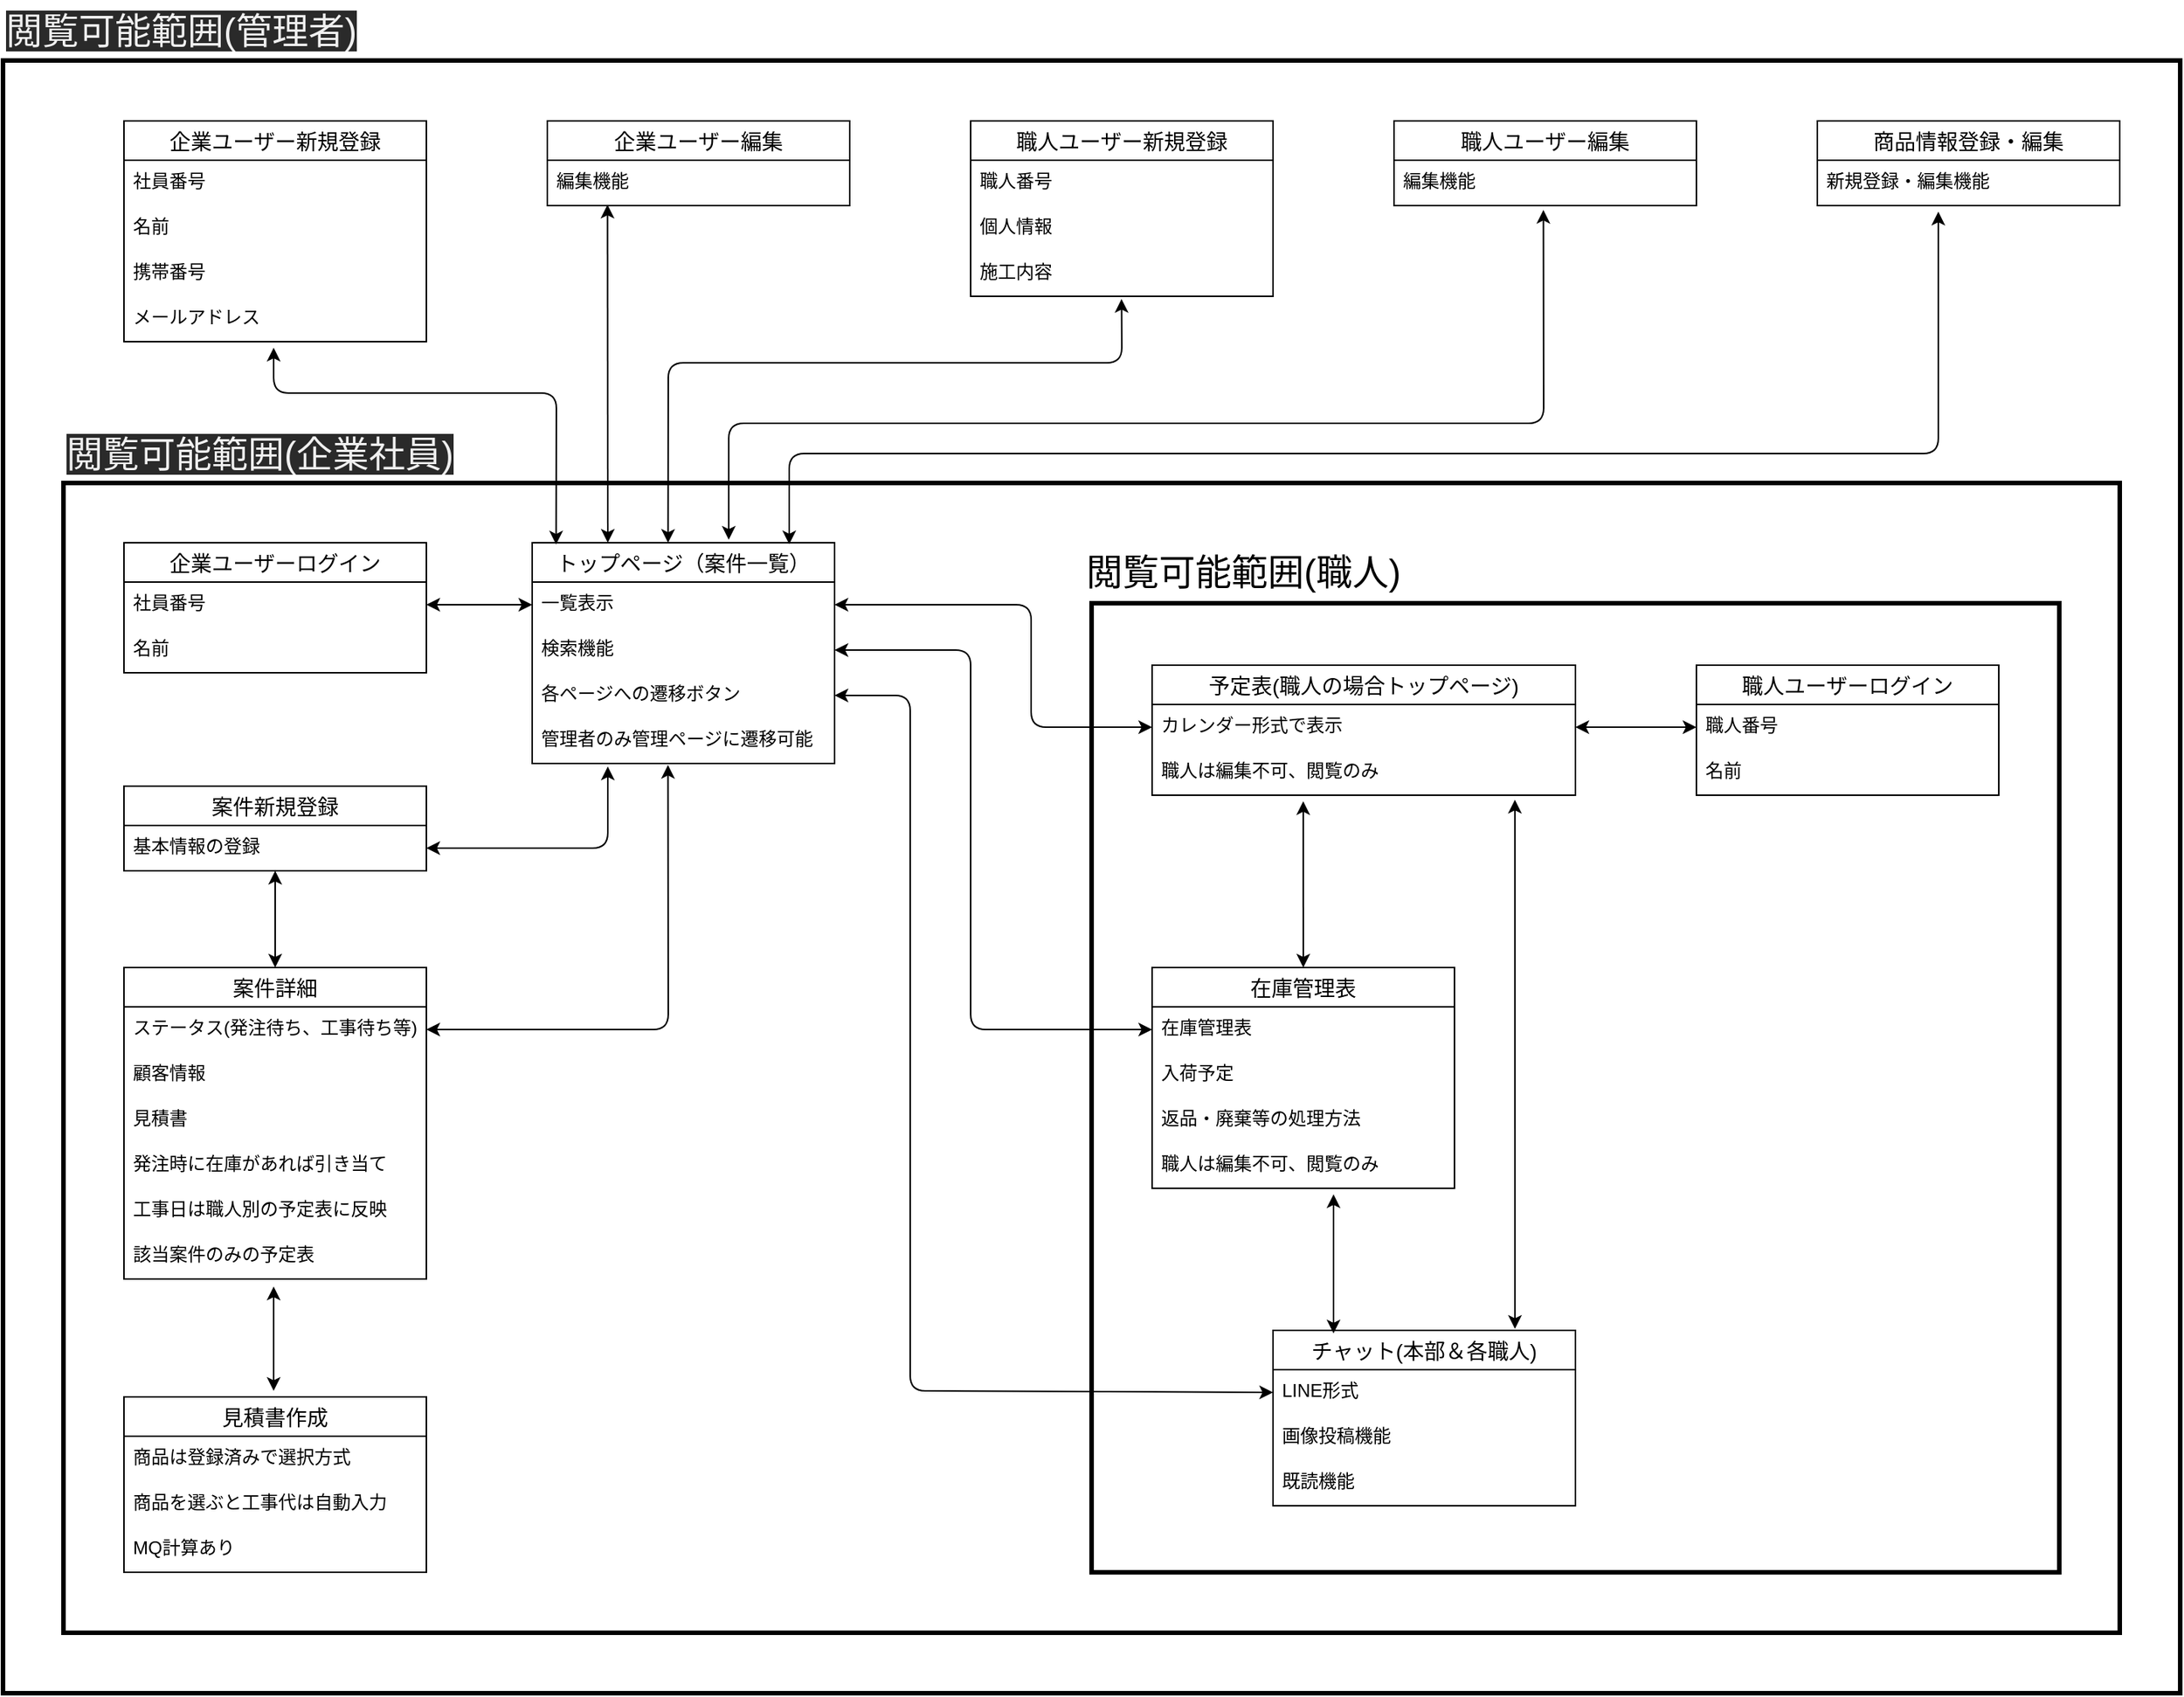 <mxfile version="13.10.0" type="embed">
    <diagram id="xVnQElpUANoNDK6rXEps" name="ページ1">
        <mxGraphModel dx="1626" dy="1910" grid="0" gridSize="10" guides="1" tooltips="1" connect="1" arrows="1" fold="1" page="0" pageScale="1" pageWidth="850" pageHeight="1100" math="0" shadow="0">
            <root>
                <mxCell id="0"/>
                <mxCell id="1" parent="0"/>
                <mxCell id="88" value="" style="rounded=0;whiteSpace=wrap;html=1;fillColor=none;strokeWidth=3;verticalAlign=middle;align=center;" parent="1" vertex="1">
                    <mxGeometry x="200" y="-760" width="1440" height="1080" as="geometry"/>
                </mxCell>
                <mxCell id="70" value="" style="rounded=0;whiteSpace=wrap;html=1;fillColor=none;strokeWidth=3;verticalAlign=middle;align=center;" parent="1" vertex="1">
                    <mxGeometry x="240" y="-480.5" width="1360" height="760.5" as="geometry"/>
                </mxCell>
                <mxCell id="68" value="" style="rounded=0;whiteSpace=wrap;html=1;fillColor=none;strokeWidth=3;" parent="1" vertex="1">
                    <mxGeometry x="920" y="-401" width="640" height="641" as="geometry"/>
                </mxCell>
                <mxCell id="69" value="閲覧可能範囲(職人)" style="text;strokeColor=none;fillColor=none;html=1;fontSize=24;fontStyle=0;verticalAlign=middle;align=center;" parent="1" vertex="1">
                    <mxGeometry x="970" y="-441" width="100" height="40" as="geometry"/>
                </mxCell>
                <mxCell id="3" value="トップページ（案件一覧）" style="swimlane;fontStyle=0;childLayout=stackLayout;horizontal=1;startSize=26;horizontalStack=0;resizeParent=1;resizeParentMax=0;resizeLast=0;collapsible=1;marginBottom=0;align=center;fontSize=14;" parent="1" vertex="1">
                    <mxGeometry x="550" y="-441" width="200" height="146" as="geometry"/>
                </mxCell>
                <mxCell id="4" value="一覧表示" style="text;strokeColor=none;fillColor=none;spacingLeft=4;spacingRight=4;overflow=hidden;rotatable=0;points=[[0,0.5],[1,0.5]];portConstraint=eastwest;fontSize=12;" parent="3" vertex="1">
                    <mxGeometry y="26" width="200" height="30" as="geometry"/>
                </mxCell>
                <mxCell id="5" value="検索機能" style="text;strokeColor=none;fillColor=none;spacingLeft=4;spacingRight=4;overflow=hidden;rotatable=0;points=[[0,0.5],[1,0.5]];portConstraint=eastwest;fontSize=12;" parent="3" vertex="1">
                    <mxGeometry y="56" width="200" height="30" as="geometry"/>
                </mxCell>
                <mxCell id="6" value="各ページへの遷移ボタン" style="text;strokeColor=none;fillColor=none;spacingLeft=4;spacingRight=4;overflow=hidden;rotatable=0;points=[[0,0.5],[1,0.5]];portConstraint=eastwest;fontSize=12;" parent="3" vertex="1">
                    <mxGeometry y="86" width="200" height="30" as="geometry"/>
                </mxCell>
                <mxCell id="7" value="管理者のみ管理ページに遷移可能" style="text;strokeColor=none;fillColor=none;spacingLeft=4;spacingRight=4;overflow=hidden;rotatable=0;points=[[0,0.5],[1,0.5]];portConstraint=eastwest;fontSize=12;" parent="3" vertex="1">
                    <mxGeometry y="116" width="200" height="30" as="geometry"/>
                </mxCell>
                <mxCell id="8" value="案件詳細" style="swimlane;fontStyle=0;childLayout=stackLayout;horizontal=1;startSize=26;horizontalStack=0;resizeParent=1;resizeParentMax=0;resizeLast=0;collapsible=1;marginBottom=0;align=center;fontSize=14;" parent="1" vertex="1">
                    <mxGeometry x="280" y="-160" width="200" height="206" as="geometry"/>
                </mxCell>
                <mxCell id="63" value="ステータス(発注待ち、工事待ち等)" style="text;strokeColor=none;fillColor=none;spacingLeft=4;spacingRight=4;overflow=hidden;rotatable=0;points=[[0,0.5],[1,0.5]];portConstraint=eastwest;fontSize=12;" parent="8" vertex="1">
                    <mxGeometry y="26" width="200" height="30" as="geometry"/>
                </mxCell>
                <mxCell id="9" value="顧客情報" style="text;strokeColor=none;fillColor=none;spacingLeft=4;spacingRight=4;overflow=hidden;rotatable=0;points=[[0,0.5],[1,0.5]];portConstraint=eastwest;fontSize=12;" parent="8" vertex="1">
                    <mxGeometry y="56" width="200" height="30" as="geometry"/>
                </mxCell>
                <mxCell id="10" value="見積書" style="text;strokeColor=none;fillColor=none;spacingLeft=4;spacingRight=4;overflow=hidden;rotatable=0;points=[[0,0.5],[1,0.5]];portConstraint=eastwest;fontSize=12;" parent="8" vertex="1">
                    <mxGeometry y="86" width="200" height="30" as="geometry"/>
                </mxCell>
                <mxCell id="11" value="発注時に在庫があれば引き当て" style="text;strokeColor=none;fillColor=none;spacingLeft=4;spacingRight=4;overflow=hidden;rotatable=0;points=[[0,0.5],[1,0.5]];portConstraint=eastwest;fontSize=12;" parent="8" vertex="1">
                    <mxGeometry y="116" width="200" height="30" as="geometry"/>
                </mxCell>
                <mxCell id="32" value="工事日は職人別の予定表に反映" style="text;strokeColor=none;fillColor=none;spacingLeft=4;spacingRight=4;overflow=hidden;rotatable=0;points=[[0,0.5],[1,0.5]];portConstraint=eastwest;fontSize=12;" parent="8" vertex="1">
                    <mxGeometry y="146" width="200" height="30" as="geometry"/>
                </mxCell>
                <mxCell id="33" value="該当案件のみの予定表" style="text;strokeColor=none;fillColor=none;spacingLeft=4;spacingRight=4;overflow=hidden;rotatable=0;points=[[0,0.5],[1,0.5]];portConstraint=eastwest;fontSize=12;" parent="8" vertex="1">
                    <mxGeometry y="176" width="200" height="30" as="geometry"/>
                </mxCell>
                <mxCell id="34" value="予定表(職人の場合トップページ)" style="swimlane;fontStyle=0;childLayout=stackLayout;horizontal=1;startSize=26;horizontalStack=0;resizeParent=1;resizeParentMax=0;resizeLast=0;collapsible=1;marginBottom=0;align=center;fontSize=14;" parent="1" vertex="1">
                    <mxGeometry x="960" y="-360" width="280" height="86" as="geometry"/>
                </mxCell>
                <mxCell id="36" value="カレンダー形式で表示" style="text;strokeColor=none;fillColor=none;spacingLeft=4;spacingRight=4;overflow=hidden;rotatable=0;points=[[0,0.5],[1,0.5]];portConstraint=eastwest;fontSize=12;" parent="34" vertex="1">
                    <mxGeometry y="26" width="280" height="30" as="geometry"/>
                </mxCell>
                <mxCell id="100" value="職人は編集不可、閲覧のみ" style="text;strokeColor=none;fillColor=none;spacingLeft=4;spacingRight=4;overflow=hidden;rotatable=0;points=[[0,0.5],[1,0.5]];portConstraint=eastwest;fontSize=12;" parent="34" vertex="1">
                    <mxGeometry y="56" width="280" height="30" as="geometry"/>
                </mxCell>
                <mxCell id="38" value="在庫管理表" style="swimlane;fontStyle=0;childLayout=stackLayout;horizontal=1;startSize=26;horizontalStack=0;resizeParent=1;resizeParentMax=0;resizeLast=0;collapsible=1;marginBottom=0;align=center;fontSize=14;" parent="1" vertex="1">
                    <mxGeometry x="960" y="-160" width="200" height="146" as="geometry"/>
                </mxCell>
                <mxCell id="39" value="在庫管理表" style="text;strokeColor=none;fillColor=none;spacingLeft=4;spacingRight=4;overflow=hidden;rotatable=0;points=[[0,0.5],[1,0.5]];portConstraint=eastwest;fontSize=12;" parent="38" vertex="1">
                    <mxGeometry y="26" width="200" height="30" as="geometry"/>
                </mxCell>
                <mxCell id="40" value="入荷予定" style="text;strokeColor=none;fillColor=none;spacingLeft=4;spacingRight=4;overflow=hidden;rotatable=0;points=[[0,0.5],[1,0.5]];portConstraint=eastwest;fontSize=12;" parent="38" vertex="1">
                    <mxGeometry y="56" width="200" height="30" as="geometry"/>
                </mxCell>
                <mxCell id="41" value="返品・廃棄等の処理方法" style="text;strokeColor=none;fillColor=none;spacingLeft=4;spacingRight=4;overflow=hidden;rotatable=0;points=[[0,0.5],[1,0.5]];portConstraint=eastwest;fontSize=12;" parent="38" vertex="1">
                    <mxGeometry y="86" width="200" height="30" as="geometry"/>
                </mxCell>
                <mxCell id="99" value="職人は編集不可、閲覧のみ" style="text;strokeColor=none;fillColor=none;spacingLeft=4;spacingRight=4;overflow=hidden;rotatable=0;points=[[0,0.5],[1,0.5]];portConstraint=eastwest;fontSize=12;" parent="38" vertex="1">
                    <mxGeometry y="116" width="200" height="30" as="geometry"/>
                </mxCell>
                <mxCell id="42" value="案件新規登録" style="swimlane;fontStyle=0;childLayout=stackLayout;horizontal=1;startSize=26;horizontalStack=0;resizeParent=1;resizeParentMax=0;resizeLast=0;collapsible=1;marginBottom=0;align=center;fontSize=14;" parent="1" vertex="1">
                    <mxGeometry x="280" y="-280" width="200" height="56" as="geometry"/>
                </mxCell>
                <mxCell id="43" value="基本情報の登録" style="text;strokeColor=none;fillColor=none;spacingLeft=4;spacingRight=4;overflow=hidden;rotatable=0;points=[[0,0.5],[1,0.5]];portConstraint=eastwest;fontSize=12;" parent="42" vertex="1">
                    <mxGeometry y="26" width="200" height="30" as="geometry"/>
                </mxCell>
                <mxCell id="46" value="チャット(本部＆各職人)" style="swimlane;fontStyle=0;childLayout=stackLayout;horizontal=1;startSize=26;horizontalStack=0;resizeParent=1;resizeParentMax=0;resizeLast=0;collapsible=1;marginBottom=0;align=center;fontSize=14;" parent="1" vertex="1">
                    <mxGeometry x="1040" y="80" width="200" height="116" as="geometry"/>
                </mxCell>
                <mxCell id="47" value="LINE形式" style="text;strokeColor=none;fillColor=none;spacingLeft=4;spacingRight=4;overflow=hidden;rotatable=0;points=[[0,0.5],[1,0.5]];portConstraint=eastwest;fontSize=12;" parent="46" vertex="1">
                    <mxGeometry y="26" width="200" height="30" as="geometry"/>
                </mxCell>
                <mxCell id="48" value="画像投稿機能" style="text;strokeColor=none;fillColor=none;spacingLeft=4;spacingRight=4;overflow=hidden;rotatable=0;points=[[0,0.5],[1,0.5]];portConstraint=eastwest;fontSize=12;" parent="46" vertex="1">
                    <mxGeometry y="56" width="200" height="30" as="geometry"/>
                </mxCell>
                <mxCell id="49" value="既読機能" style="text;strokeColor=none;fillColor=none;spacingLeft=4;spacingRight=4;overflow=hidden;rotatable=0;points=[[0,0.5],[1,0.5]];portConstraint=eastwest;fontSize=12;" parent="46" vertex="1">
                    <mxGeometry y="86" width="200" height="30" as="geometry"/>
                </mxCell>
                <mxCell id="51" value="企業ユーザーログイン" style="swimlane;fontStyle=0;childLayout=stackLayout;horizontal=1;startSize=26;horizontalStack=0;resizeParent=1;resizeParentMax=0;resizeLast=0;collapsible=1;marginBottom=0;align=center;fontSize=14;" parent="1" vertex="1">
                    <mxGeometry x="280" y="-441" width="200" height="86" as="geometry"/>
                </mxCell>
                <mxCell id="52" value="社員番号" style="text;strokeColor=none;fillColor=none;spacingLeft=4;spacingRight=4;overflow=hidden;rotatable=0;points=[[0,0.5],[1,0.5]];portConstraint=eastwest;fontSize=12;" parent="51" vertex="1">
                    <mxGeometry y="26" width="200" height="30" as="geometry"/>
                </mxCell>
                <mxCell id="53" value="名前" style="text;strokeColor=none;fillColor=none;spacingLeft=4;spacingRight=4;overflow=hidden;rotatable=0;points=[[0,0.5],[1,0.5]];portConstraint=eastwest;fontSize=12;" parent="51" vertex="1">
                    <mxGeometry y="56" width="200" height="30" as="geometry"/>
                </mxCell>
                <mxCell id="55" value="企業ユーザー新規登録" style="swimlane;fontStyle=0;childLayout=stackLayout;horizontal=1;startSize=26;horizontalStack=0;resizeParent=1;resizeParentMax=0;resizeLast=0;collapsible=1;marginBottom=0;align=center;fontSize=14;" parent="1" vertex="1">
                    <mxGeometry x="280" y="-720" width="200" height="146" as="geometry"/>
                </mxCell>
                <mxCell id="56" value="社員番号" style="text;strokeColor=none;fillColor=none;spacingLeft=4;spacingRight=4;overflow=hidden;rotatable=0;points=[[0,0.5],[1,0.5]];portConstraint=eastwest;fontSize=12;" parent="55" vertex="1">
                    <mxGeometry y="26" width="200" height="30" as="geometry"/>
                </mxCell>
                <mxCell id="57" value="名前" style="text;strokeColor=none;fillColor=none;spacingLeft=4;spacingRight=4;overflow=hidden;rotatable=0;points=[[0,0.5],[1,0.5]];portConstraint=eastwest;fontSize=12;" parent="55" vertex="1">
                    <mxGeometry y="56" width="200" height="30" as="geometry"/>
                </mxCell>
                <mxCell id="103" value="携帯番号" style="text;strokeColor=none;fillColor=none;spacingLeft=4;spacingRight=4;overflow=hidden;rotatable=0;points=[[0,0.5],[1,0.5]];portConstraint=eastwest;fontSize=12;" parent="55" vertex="1">
                    <mxGeometry y="86" width="200" height="30" as="geometry"/>
                </mxCell>
                <mxCell id="104" value="メールアドレス" style="text;strokeColor=none;fillColor=none;spacingLeft=4;spacingRight=4;overflow=hidden;rotatable=0;points=[[0,0.5],[1,0.5]];portConstraint=eastwest;fontSize=12;" parent="55" vertex="1">
                    <mxGeometry y="116" width="200" height="30" as="geometry"/>
                </mxCell>
                <mxCell id="59" value="職人ユーザー新規登録" style="swimlane;fontStyle=0;childLayout=stackLayout;horizontal=1;startSize=26;horizontalStack=0;resizeParent=1;resizeParentMax=0;resizeLast=0;collapsible=1;marginBottom=0;align=center;fontSize=14;" parent="1" vertex="1">
                    <mxGeometry x="840" y="-720" width="200" height="116" as="geometry"/>
                </mxCell>
                <mxCell id="60" value="職人番号" style="text;strokeColor=none;fillColor=none;spacingLeft=4;spacingRight=4;overflow=hidden;rotatable=0;points=[[0,0.5],[1,0.5]];portConstraint=eastwest;fontSize=12;" parent="59" vertex="1">
                    <mxGeometry y="26" width="200" height="30" as="geometry"/>
                </mxCell>
                <mxCell id="108" value="個人情報" style="text;strokeColor=none;fillColor=none;spacingLeft=4;spacingRight=4;overflow=hidden;rotatable=0;points=[[0,0.5],[1,0.5]];portConstraint=eastwest;fontSize=12;" parent="59" vertex="1">
                    <mxGeometry y="56" width="200" height="30" as="geometry"/>
                </mxCell>
                <mxCell id="109" value="施工内容" style="text;strokeColor=none;fillColor=none;spacingLeft=4;spacingRight=4;overflow=hidden;rotatable=0;points=[[0,0.5],[1,0.5]];portConstraint=eastwest;fontSize=12;" parent="59" vertex="1">
                    <mxGeometry y="86" width="200" height="30" as="geometry"/>
                </mxCell>
                <mxCell id="64" value="職人ユーザーログイン" style="swimlane;fontStyle=0;childLayout=stackLayout;horizontal=1;startSize=26;horizontalStack=0;resizeParent=1;resizeParentMax=0;resizeLast=0;collapsible=1;marginBottom=0;align=center;fontSize=14;" parent="1" vertex="1">
                    <mxGeometry x="1320" y="-360" width="200" height="86" as="geometry"/>
                </mxCell>
                <mxCell id="65" value="職人番号" style="text;strokeColor=none;fillColor=none;spacingLeft=4;spacingRight=4;overflow=hidden;rotatable=0;points=[[0,0.5],[1,0.5]];portConstraint=eastwest;fontSize=12;" parent="64" vertex="1">
                    <mxGeometry y="26" width="200" height="30" as="geometry"/>
                </mxCell>
                <mxCell id="66" value="名前" style="text;strokeColor=none;fillColor=none;spacingLeft=4;spacingRight=4;overflow=hidden;rotatable=0;points=[[0,0.5],[1,0.5]];portConstraint=eastwest;fontSize=12;" parent="64" vertex="1">
                    <mxGeometry y="56" width="200" height="30" as="geometry"/>
                </mxCell>
                <mxCell id="71" value="&lt;span style=&quot;color: rgb(240 , 240 , 240) ; font-family: &amp;#34;helvetica&amp;#34; ; font-size: 24px ; font-style: normal ; font-weight: 400 ; letter-spacing: normal ; text-align: center ; text-indent: 0px ; text-transform: none ; word-spacing: 0px ; background-color: rgb(42 , 42 , 42) ; display: inline ; float: none&quot;&gt;閲覧可能範囲(企業社員)&lt;/span&gt;" style="text;whiteSpace=wrap;html=1;" parent="1" vertex="1">
                    <mxGeometry x="240" y="-520" width="310" height="30" as="geometry"/>
                </mxCell>
                <mxCell id="74" value="" style="endArrow=classic;startArrow=classic;html=1;entryX=1;entryY=0.5;entryDx=0;entryDy=0;exitX=0;exitY=0.5;exitDx=0;exitDy=0;" parent="1" source="4" target="52" edge="1">
                    <mxGeometry width="50" height="50" relative="1" as="geometry">
                        <mxPoint x="550" y="-370" as="sourcePoint"/>
                        <mxPoint x="840" y="-40" as="targetPoint"/>
                    </mxGeometry>
                </mxCell>
                <mxCell id="77" value="" style="endArrow=classic;startArrow=classic;html=1;entryX=0;entryY=0.5;entryDx=0;entryDy=0;exitX=1;exitY=0.5;exitDx=0;exitDy=0;" parent="1" target="65" edge="1">
                    <mxGeometry width="50" height="50" relative="1" as="geometry">
                        <mxPoint x="1240" y="-319" as="sourcePoint"/>
                        <mxPoint x="1179" y="-240" as="targetPoint"/>
                    </mxGeometry>
                </mxCell>
                <mxCell id="78" value="" style="endArrow=classic;startArrow=classic;html=1;exitX=0.8;exitY=-0.009;exitDx=0;exitDy=0;exitPerimeter=0;entryX=0.857;entryY=1.1;entryDx=0;entryDy=0;entryPerimeter=0;" parent="1" source="46" target="100" edge="1">
                    <mxGeometry width="50" height="50" relative="1" as="geometry">
                        <mxPoint x="1200" y="35" as="sourcePoint"/>
                        <mxPoint x="1200" y="-244" as="targetPoint"/>
                    </mxGeometry>
                </mxCell>
                <mxCell id="79" value="" style="endArrow=classic;startArrow=classic;html=1;exitX=0.5;exitY=0;exitDx=0;exitDy=0;entryX=0.357;entryY=1.133;entryDx=0;entryDy=0;entryPerimeter=0;" parent="1" source="38" edge="1">
                    <mxGeometry width="50" height="50" relative="1" as="geometry">
                        <mxPoint x="1119" y="-165" as="sourcePoint"/>
                        <mxPoint x="1059.96" y="-270.01" as="targetPoint"/>
                    </mxGeometry>
                </mxCell>
                <mxCell id="80" value="" style="endArrow=classic;startArrow=classic;html=1;exitX=0.2;exitY=0.017;exitDx=0;exitDy=0;exitPerimeter=0;" parent="1" source="46" edge="1">
                    <mxGeometry width="50" height="50" relative="1" as="geometry">
                        <mxPoint x="1080" y="20" as="sourcePoint"/>
                        <mxPoint x="1080" y="-10" as="targetPoint"/>
                    </mxGeometry>
                </mxCell>
                <mxCell id="81" value="" style="endArrow=classic;startArrow=classic;html=1;exitX=1;exitY=0.5;exitDx=0;exitDy=0;entryX=0.25;entryY=1.067;entryDx=0;entryDy=0;entryPerimeter=0;" parent="1" source="43" target="7" edge="1">
                    <mxGeometry width="50" height="50" relative="1" as="geometry">
                        <mxPoint x="479" y="-99" as="sourcePoint"/>
                        <mxPoint x="601" y="-292" as="targetPoint"/>
                        <Array as="points">
                            <mxPoint x="520" y="-239"/>
                            <mxPoint x="600" y="-239"/>
                        </Array>
                    </mxGeometry>
                </mxCell>
                <mxCell id="82" value="" style="endArrow=classic;startArrow=classic;html=1;exitX=0.5;exitY=0;exitDx=0;exitDy=0;" parent="1" source="8" target="43" edge="1">
                    <mxGeometry width="50" height="50" relative="1" as="geometry">
                        <mxPoint x="770" y="-40" as="sourcePoint"/>
                        <mxPoint x="379" y="-200" as="targetPoint"/>
                    </mxGeometry>
                </mxCell>
                <mxCell id="83" value="" style="endArrow=none;html=1;rounded=0;exitX=1.005;exitY=0.1;exitDx=0;exitDy=0;exitPerimeter=0;strokeColor=none;" parent="1" source="11" target="7" edge="1">
                    <mxGeometry relative="1" as="geometry">
                        <mxPoint x="590" y="140" as="sourcePoint"/>
                        <mxPoint x="662" y="-11" as="targetPoint"/>
                        <Array as="points">
                            <mxPoint x="660" y="159"/>
                        </Array>
                    </mxGeometry>
                </mxCell>
                <mxCell id="84" value="" style="endArrow=classic;startArrow=classic;html=1;entryX=1;entryY=0.5;entryDx=0;entryDy=0;exitX=0.449;exitY=1.033;exitDx=0;exitDy=0;exitPerimeter=0;" parent="1" source="7" target="63" edge="1">
                    <mxGeometry width="50" height="50" relative="1" as="geometry">
                        <mxPoint x="640" y="-280" as="sourcePoint"/>
                        <mxPoint x="480" y="160" as="targetPoint"/>
                        <Array as="points">
                            <mxPoint x="640" y="-119"/>
                        </Array>
                    </mxGeometry>
                </mxCell>
                <mxCell id="85" value="" style="endArrow=classic;startArrow=classic;html=1;entryX=0;entryY=0.5;entryDx=0;entryDy=0;exitX=1;exitY=0.5;exitDx=0;exitDy=0;" parent="1" source="4" edge="1">
                    <mxGeometry width="50" height="50" relative="1" as="geometry">
                        <mxPoint x="770" y="-120" as="sourcePoint"/>
                        <mxPoint x="960" y="-319" as="targetPoint"/>
                        <Array as="points">
                            <mxPoint x="880" y="-400"/>
                            <mxPoint x="880" y="-319"/>
                        </Array>
                    </mxGeometry>
                </mxCell>
                <mxCell id="86" value="" style="endArrow=classic;startArrow=classic;html=1;exitX=1;exitY=0.5;exitDx=0;exitDy=0;entryX=0;entryY=0.5;entryDx=0;entryDy=0;" parent="1" source="5" target="39" edge="1">
                    <mxGeometry width="50" height="50" relative="1" as="geometry">
                        <mxPoint x="870" y="50" as="sourcePoint"/>
                        <mxPoint x="920" as="targetPoint"/>
                        <Array as="points">
                            <mxPoint x="840" y="-370"/>
                            <mxPoint x="840" y="-119"/>
                        </Array>
                    </mxGeometry>
                </mxCell>
                <mxCell id="87" value="" style="endArrow=classic;startArrow=classic;html=1;exitX=1;exitY=0.5;exitDx=0;exitDy=0;entryX=0;entryY=0.5;entryDx=0;entryDy=0;" parent="1" source="6" target="47" edge="1">
                    <mxGeometry width="50" height="50" relative="1" as="geometry">
                        <mxPoint x="870" y="50" as="sourcePoint"/>
                        <mxPoint x="920" as="targetPoint"/>
                        <Array as="points">
                            <mxPoint x="800" y="-340"/>
                            <mxPoint x="800" y="120"/>
                        </Array>
                    </mxGeometry>
                </mxCell>
                <mxCell id="89" value="&lt;span style=&quot;color: rgb(240 , 240 , 240) ; font-family: &amp;#34;helvetica&amp;#34; ; font-size: 24px ; font-style: normal ; font-weight: 400 ; letter-spacing: normal ; text-align: center ; text-indent: 0px ; text-transform: none ; word-spacing: 0px ; background-color: rgb(42 , 42 , 42) ; display: inline ; float: none&quot;&gt;閲覧可能範囲(管理者)&lt;/span&gt;" style="text;whiteSpace=wrap;html=1;" parent="1" vertex="1">
                    <mxGeometry x="200" y="-800" width="310" height="30" as="geometry"/>
                </mxCell>
                <mxCell id="90" value="見積書作成" style="swimlane;fontStyle=0;childLayout=stackLayout;horizontal=1;startSize=26;horizontalStack=0;resizeParent=1;resizeParentMax=0;resizeLast=0;collapsible=1;marginBottom=0;align=center;fontSize=14;" parent="1" vertex="1">
                    <mxGeometry x="280" y="124" width="200" height="116" as="geometry"/>
                </mxCell>
                <mxCell id="91" value="商品は登録済みで選択方式" style="text;strokeColor=none;fillColor=none;spacingLeft=4;spacingRight=4;overflow=hidden;rotatable=0;points=[[0,0.5],[1,0.5]];portConstraint=eastwest;fontSize=12;" parent="90" vertex="1">
                    <mxGeometry y="26" width="200" height="30" as="geometry"/>
                </mxCell>
                <mxCell id="92" value="商品を選ぶと工事代は自動入力" style="text;strokeColor=none;fillColor=none;spacingLeft=4;spacingRight=4;overflow=hidden;rotatable=0;points=[[0,0.5],[1,0.5]];portConstraint=eastwest;fontSize=12;" parent="90" vertex="1">
                    <mxGeometry y="56" width="200" height="30" as="geometry"/>
                </mxCell>
                <mxCell id="93" value="MQ計算あり" style="text;strokeColor=none;fillColor=none;spacingLeft=4;spacingRight=4;overflow=hidden;rotatable=0;points=[[0,0.5],[1,0.5]];portConstraint=eastwest;fontSize=12;" parent="90" vertex="1">
                    <mxGeometry y="86" width="200" height="30" as="geometry"/>
                </mxCell>
                <mxCell id="97" value="" style="endArrow=classic;startArrow=classic;html=1;" parent="1" edge="1">
                    <mxGeometry width="50" height="50" relative="1" as="geometry">
                        <mxPoint x="379" y="120" as="sourcePoint"/>
                        <mxPoint x="379" y="51" as="targetPoint"/>
                    </mxGeometry>
                </mxCell>
                <mxCell id="101" value="" style="endArrow=classic;startArrow=classic;html=1;exitX=0.25;exitY=0;exitDx=0;exitDy=0;entryX=0.199;entryY=0.98;entryDx=0;entryDy=0;entryPerimeter=0;" parent="1" source="3" target="111" edge="1">
                    <mxGeometry width="50" height="50" relative="1" as="geometry">
                        <mxPoint x="630" y="-554" as="sourcePoint"/>
                        <mxPoint x="639.8" y="-630.64" as="targetPoint"/>
                    </mxGeometry>
                </mxCell>
                <mxCell id="102" value="" style="endArrow=classic;startArrow=classic;html=1;exitX=0.079;exitY=0.008;exitDx=0;exitDy=0;exitPerimeter=0;" parent="1" source="3" edge="1">
                    <mxGeometry width="50" height="50" relative="1" as="geometry">
                        <mxPoint x="580" y="-525" as="sourcePoint"/>
                        <mxPoint x="379" y="-570" as="targetPoint"/>
                        <Array as="points">
                            <mxPoint x="566" y="-540"/>
                            <mxPoint x="379" y="-540"/>
                        </Array>
                    </mxGeometry>
                </mxCell>
                <mxCell id="110" value="企業ユーザー編集" style="swimlane;fontStyle=0;childLayout=stackLayout;horizontal=1;startSize=26;horizontalStack=0;resizeParent=1;resizeParentMax=0;resizeLast=0;collapsible=1;marginBottom=0;align=center;fontSize=14;" parent="1" vertex="1">
                    <mxGeometry x="560" y="-720" width="200" height="56" as="geometry"/>
                </mxCell>
                <mxCell id="111" value="編集機能" style="text;strokeColor=none;fillColor=none;spacingLeft=4;spacingRight=4;overflow=hidden;rotatable=0;points=[[0,0.5],[1,0.5]];portConstraint=eastwest;fontSize=12;" parent="110" vertex="1">
                    <mxGeometry y="26" width="200" height="30" as="geometry"/>
                </mxCell>
                <mxCell id="115" value="職人ユーザー編集" style="swimlane;fontStyle=0;childLayout=stackLayout;horizontal=1;startSize=26;horizontalStack=0;resizeParent=1;resizeParentMax=0;resizeLast=0;collapsible=1;marginBottom=0;align=center;fontSize=14;" parent="1" vertex="1">
                    <mxGeometry x="1120" y="-720" width="200" height="56" as="geometry"/>
                </mxCell>
                <mxCell id="116" value="編集機能" style="text;strokeColor=none;fillColor=none;spacingLeft=4;spacingRight=4;overflow=hidden;rotatable=0;points=[[0,0.5],[1,0.5]];portConstraint=eastwest;fontSize=12;" parent="115" vertex="1">
                    <mxGeometry y="26" width="200" height="30" as="geometry"/>
                </mxCell>
                <mxCell id="117" value="" style="endArrow=classic;startArrow=classic;html=1;exitX=0.294;exitY=0.052;exitDx=0;exitDy=0;exitPerimeter=0;entryX=0.499;entryY=1.06;entryDx=0;entryDy=0;entryPerimeter=0;" parent="1" source="70" target="109" edge="1">
                    <mxGeometry width="50" height="50" relative="1" as="geometry">
                        <mxPoint x="950" y="-480" as="sourcePoint"/>
                        <mxPoint x="1000" y="-530" as="targetPoint"/>
                        <Array as="points">
                            <mxPoint x="640" y="-560"/>
                            <mxPoint x="940" y="-560"/>
                        </Array>
                    </mxGeometry>
                </mxCell>
                <mxCell id="118" value="" style="endArrow=classic;startArrow=classic;html=1;entryX=0.494;entryY=1.095;entryDx=0;entryDy=0;entryPerimeter=0;" parent="1" target="116" edge="1">
                    <mxGeometry width="50" height="50" relative="1" as="geometry">
                        <mxPoint x="680" y="-443" as="sourcePoint"/>
                        <mxPoint x="1219" y="-660" as="targetPoint"/>
                        <Array as="points">
                            <mxPoint x="680" y="-520"/>
                            <mxPoint x="1219" y="-520"/>
                        </Array>
                    </mxGeometry>
                </mxCell>
                <mxCell id="119" value="商品情報登録・編集" style="swimlane;fontStyle=0;childLayout=stackLayout;horizontal=1;startSize=26;horizontalStack=0;resizeParent=1;resizeParentMax=0;resizeLast=0;collapsible=1;marginBottom=0;align=center;fontSize=14;" parent="1" vertex="1">
                    <mxGeometry x="1400" y="-720" width="200" height="56" as="geometry"/>
                </mxCell>
                <mxCell id="120" value="新規登録・編集機能" style="text;strokeColor=none;fillColor=none;spacingLeft=4;spacingRight=4;overflow=hidden;rotatable=0;points=[[0,0.5],[1,0.5]];portConstraint=eastwest;fontSize=12;" parent="119" vertex="1">
                    <mxGeometry y="26" width="200" height="30" as="geometry"/>
                </mxCell>
                <mxCell id="121" value="" style="endArrow=classic;startArrow=classic;html=1;exitX=0.85;exitY=0.007;exitDx=0;exitDy=0;exitPerimeter=0;" parent="1" source="3" edge="1">
                    <mxGeometry width="50" height="50" relative="1" as="geometry">
                        <mxPoint x="850" y="-380" as="sourcePoint"/>
                        <mxPoint x="1480" y="-660" as="targetPoint"/>
                        <Array as="points">
                            <mxPoint x="720" y="-500"/>
                            <mxPoint x="1480" y="-500"/>
                        </Array>
                    </mxGeometry>
                </mxCell>
            </root>
        </mxGraphModel>
    </diagram>
</mxfile>